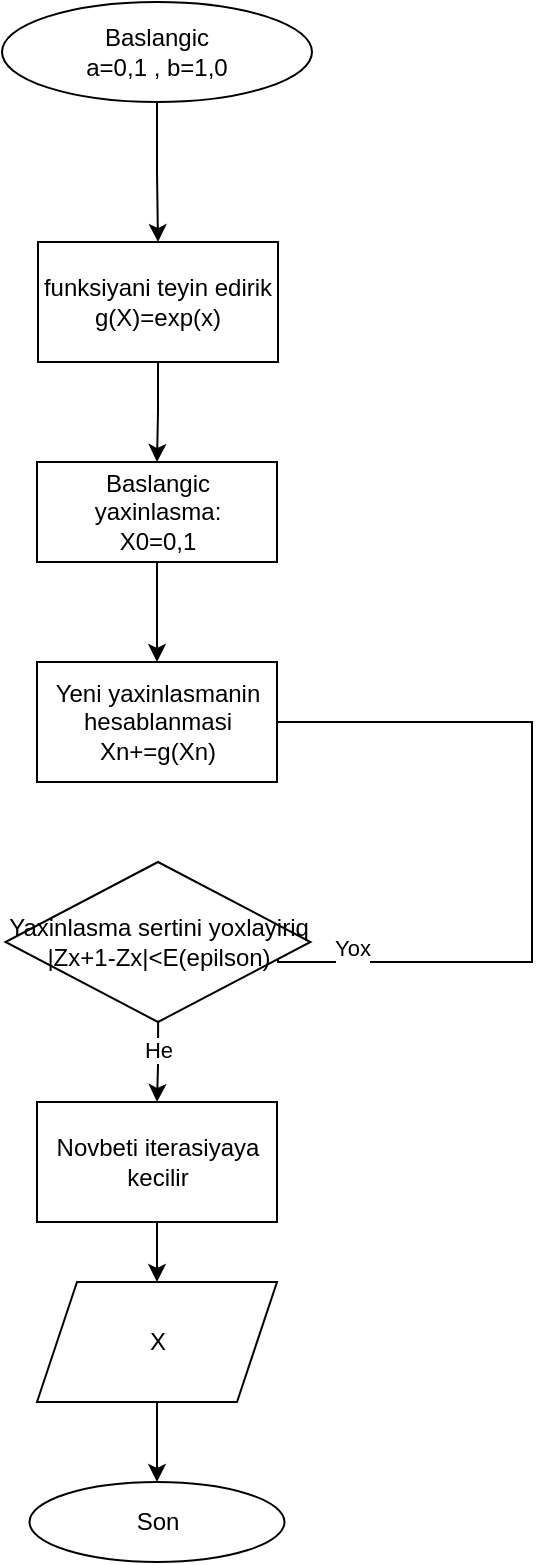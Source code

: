 <mxfile version="26.2.14">
  <diagram name="Page-1" id="Swi3_ltpFzbsWivroaSS">
    <mxGraphModel dx="1678" dy="938" grid="1" gridSize="10" guides="1" tooltips="1" connect="1" arrows="1" fold="1" page="1" pageScale="1" pageWidth="850" pageHeight="1100" math="0" shadow="0">
      <root>
        <mxCell id="0" />
        <mxCell id="1" parent="0" />
        <mxCell id="PWWMEfbJv7DCdfxXMW-W-5" style="edgeStyle=orthogonalEdgeStyle;rounded=0;orthogonalLoop=1;jettySize=auto;html=1;" edge="1" parent="1" source="PWWMEfbJv7DCdfxXMW-W-2" target="PWWMEfbJv7DCdfxXMW-W-4">
          <mxGeometry relative="1" as="geometry" />
        </mxCell>
        <mxCell id="PWWMEfbJv7DCdfxXMW-W-2" value="Baslangic&lt;div&gt;a=0,1 , b=1,0&lt;/div&gt;" style="ellipse;whiteSpace=wrap;html=1;" vertex="1" parent="1">
          <mxGeometry x="365" y="70" width="155" height="50" as="geometry" />
        </mxCell>
        <mxCell id="PWWMEfbJv7DCdfxXMW-W-7" style="edgeStyle=orthogonalEdgeStyle;rounded=0;orthogonalLoop=1;jettySize=auto;html=1;entryX=0.5;entryY=0;entryDx=0;entryDy=0;" edge="1" parent="1" source="PWWMEfbJv7DCdfxXMW-W-4" target="PWWMEfbJv7DCdfxXMW-W-6">
          <mxGeometry relative="1" as="geometry" />
        </mxCell>
        <mxCell id="PWWMEfbJv7DCdfxXMW-W-4" value="funksiyani teyin edirik&lt;div&gt;g(X)=exp(x)&lt;/div&gt;" style="rounded=0;whiteSpace=wrap;html=1;" vertex="1" parent="1">
          <mxGeometry x="383" y="190" width="120" height="60" as="geometry" />
        </mxCell>
        <mxCell id="PWWMEfbJv7DCdfxXMW-W-9" style="edgeStyle=orthogonalEdgeStyle;rounded=0;orthogonalLoop=1;jettySize=auto;html=1;" edge="1" parent="1" source="PWWMEfbJv7DCdfxXMW-W-6" target="PWWMEfbJv7DCdfxXMW-W-8">
          <mxGeometry relative="1" as="geometry" />
        </mxCell>
        <mxCell id="PWWMEfbJv7DCdfxXMW-W-6" value="Baslangic yaxinlasma:&lt;div&gt;X0=0,1&lt;/div&gt;" style="rounded=0;whiteSpace=wrap;html=1;" vertex="1" parent="1">
          <mxGeometry x="382.5" y="300" width="120" height="50" as="geometry" />
        </mxCell>
        <mxCell id="PWWMEfbJv7DCdfxXMW-W-11" style="edgeStyle=orthogonalEdgeStyle;rounded=0;orthogonalLoop=1;jettySize=auto;html=1;exitX=1;exitY=0.5;exitDx=0;exitDy=0;entryX=1;entryY=0.5;entryDx=0;entryDy=0;" edge="1" parent="1" source="PWWMEfbJv7DCdfxXMW-W-8" target="PWWMEfbJv7DCdfxXMW-W-10">
          <mxGeometry relative="1" as="geometry">
            <mxPoint x="530" y="560" as="targetPoint" />
            <Array as="points">
              <mxPoint x="630" y="430" />
              <mxPoint x="630" y="550" />
              <mxPoint x="503" y="550" />
            </Array>
          </mxGeometry>
        </mxCell>
        <mxCell id="PWWMEfbJv7DCdfxXMW-W-13" value="Yox&lt;div&gt;&lt;br&gt;&lt;/div&gt;" style="edgeLabel;html=1;align=center;verticalAlign=middle;resizable=0;points=[];" vertex="1" connectable="0" parent="PWWMEfbJv7DCdfxXMW-W-11">
          <mxGeometry x="0.706" y="-4" relative="1" as="geometry">
            <mxPoint x="4" y="4" as="offset" />
          </mxGeometry>
        </mxCell>
        <mxCell id="PWWMEfbJv7DCdfxXMW-W-8" value="Yeni yaxinlasmanin hesablanmasi&lt;div&gt;Xn+=g(Xn)&lt;/div&gt;" style="rounded=0;whiteSpace=wrap;html=1;" vertex="1" parent="1">
          <mxGeometry x="382.5" y="400" width="120" height="60" as="geometry" />
        </mxCell>
        <mxCell id="PWWMEfbJv7DCdfxXMW-W-16" value="" style="edgeStyle=orthogonalEdgeStyle;rounded=0;orthogonalLoop=1;jettySize=auto;html=1;" edge="1" parent="1" source="PWWMEfbJv7DCdfxXMW-W-10" target="PWWMEfbJv7DCdfxXMW-W-15">
          <mxGeometry relative="1" as="geometry" />
        </mxCell>
        <mxCell id="PWWMEfbJv7DCdfxXMW-W-17" value="He" style="edgeLabel;html=1;align=center;verticalAlign=middle;resizable=0;points=[];" vertex="1" connectable="0" parent="PWWMEfbJv7DCdfxXMW-W-16">
          <mxGeometry x="-0.309" relative="1" as="geometry">
            <mxPoint as="offset" />
          </mxGeometry>
        </mxCell>
        <mxCell id="PWWMEfbJv7DCdfxXMW-W-10" value="Yaxinlasma sertini yoxlayiriq&lt;div&gt;|Zx+1-Zx|&amp;lt;E(epilson)&lt;/div&gt;" style="rhombus;whiteSpace=wrap;html=1;" vertex="1" parent="1">
          <mxGeometry x="366.75" y="500" width="152.5" height="80" as="geometry" />
        </mxCell>
        <mxCell id="PWWMEfbJv7DCdfxXMW-W-19" value="" style="edgeStyle=orthogonalEdgeStyle;rounded=0;orthogonalLoop=1;jettySize=auto;html=1;" edge="1" parent="1" source="PWWMEfbJv7DCdfxXMW-W-15" target="PWWMEfbJv7DCdfxXMW-W-18">
          <mxGeometry relative="1" as="geometry" />
        </mxCell>
        <mxCell id="PWWMEfbJv7DCdfxXMW-W-15" value="Novbeti iterasiyaya kecilir" style="whiteSpace=wrap;html=1;" vertex="1" parent="1">
          <mxGeometry x="382.5" y="620" width="120" height="60" as="geometry" />
        </mxCell>
        <mxCell id="PWWMEfbJv7DCdfxXMW-W-21" style="edgeStyle=orthogonalEdgeStyle;rounded=0;orthogonalLoop=1;jettySize=auto;html=1;" edge="1" parent="1" source="PWWMEfbJv7DCdfxXMW-W-18" target="PWWMEfbJv7DCdfxXMW-W-20">
          <mxGeometry relative="1" as="geometry" />
        </mxCell>
        <mxCell id="PWWMEfbJv7DCdfxXMW-W-18" value="X" style="shape=parallelogram;perimeter=parallelogramPerimeter;whiteSpace=wrap;html=1;fixedSize=1;" vertex="1" parent="1">
          <mxGeometry x="382.5" y="710" width="120" height="60" as="geometry" />
        </mxCell>
        <mxCell id="PWWMEfbJv7DCdfxXMW-W-20" value="Son" style="ellipse;whiteSpace=wrap;html=1;" vertex="1" parent="1">
          <mxGeometry x="378.75" y="810" width="127.5" height="40" as="geometry" />
        </mxCell>
      </root>
    </mxGraphModel>
  </diagram>
</mxfile>
